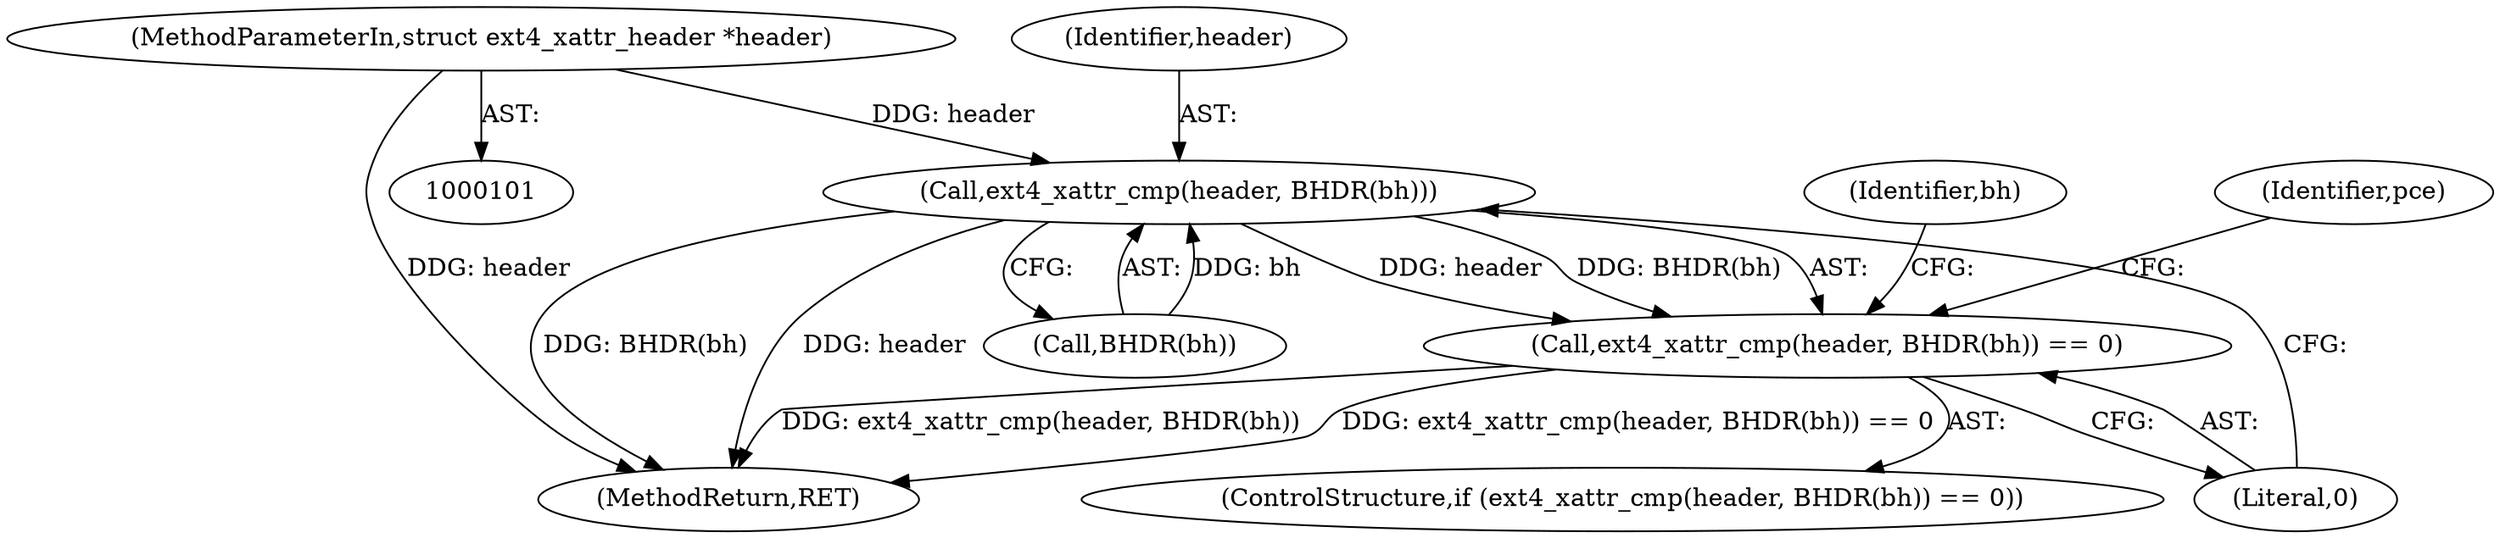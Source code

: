 digraph "0_linux_82939d7999dfc1f1998c4b1c12e2f19edbdff272_4@pointer" {
"1000103" [label="(MethodParameterIn,struct ext4_xattr_header *header)"];
"1000207" [label="(Call,ext4_xattr_cmp(header, BHDR(bh)))"];
"1000206" [label="(Call,ext4_xattr_cmp(header, BHDR(bh)) == 0)"];
"1000211" [label="(Literal,0)"];
"1000220" [label="(Identifier,bh)"];
"1000205" [label="(ControlStructure,if (ext4_xattr_cmp(header, BHDR(bh)) == 0))"];
"1000206" [label="(Call,ext4_xattr_cmp(header, BHDR(bh)) == 0)"];
"1000233" [label="(MethodReturn,RET)"];
"1000207" [label="(Call,ext4_xattr_cmp(header, BHDR(bh)))"];
"1000208" [label="(Identifier,header)"];
"1000103" [label="(MethodParameterIn,struct ext4_xattr_header *header)"];
"1000209" [label="(Call,BHDR(bh))"];
"1000215" [label="(Identifier,pce)"];
"1000103" -> "1000101"  [label="AST: "];
"1000103" -> "1000233"  [label="DDG: header"];
"1000103" -> "1000207"  [label="DDG: header"];
"1000207" -> "1000206"  [label="AST: "];
"1000207" -> "1000209"  [label="CFG: "];
"1000208" -> "1000207"  [label="AST: "];
"1000209" -> "1000207"  [label="AST: "];
"1000211" -> "1000207"  [label="CFG: "];
"1000207" -> "1000233"  [label="DDG: BHDR(bh)"];
"1000207" -> "1000233"  [label="DDG: header"];
"1000207" -> "1000206"  [label="DDG: header"];
"1000207" -> "1000206"  [label="DDG: BHDR(bh)"];
"1000209" -> "1000207"  [label="DDG: bh"];
"1000206" -> "1000205"  [label="AST: "];
"1000206" -> "1000211"  [label="CFG: "];
"1000211" -> "1000206"  [label="AST: "];
"1000215" -> "1000206"  [label="CFG: "];
"1000220" -> "1000206"  [label="CFG: "];
"1000206" -> "1000233"  [label="DDG: ext4_xattr_cmp(header, BHDR(bh)) == 0"];
"1000206" -> "1000233"  [label="DDG: ext4_xattr_cmp(header, BHDR(bh))"];
}
